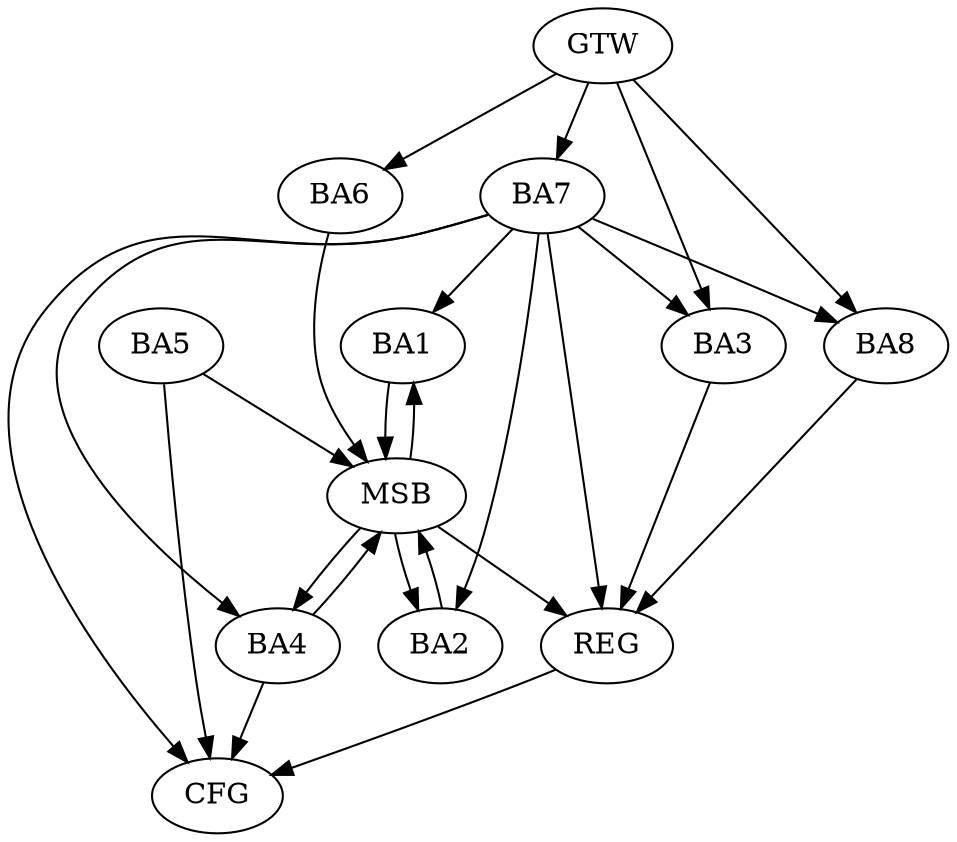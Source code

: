 strict digraph G {
  BA1 [ label="BA1" ];
  BA2 [ label="BA2" ];
  BA3 [ label="BA3" ];
  BA4 [ label="BA4" ];
  BA5 [ label="BA5" ];
  BA6 [ label="BA6" ];
  BA7 [ label="BA7" ];
  BA8 [ label="BA8" ];
  GTW [ label="GTW" ];
  REG [ label="REG" ];
  MSB [ label="MSB" ];
  CFG [ label="CFG" ];
  BA7 -> BA1;
  GTW -> BA3;
  GTW -> BA6;
  GTW -> BA7;
  GTW -> BA8;
  BA3 -> REG;
  BA7 -> REG;
  BA8 -> REG;
  BA1 -> MSB;
  MSB -> BA2;
  MSB -> REG;
  BA2 -> MSB;
  MSB -> BA1;
  BA4 -> MSB;
  BA5 -> MSB;
  BA6 -> MSB;
  MSB -> BA4;
  BA5 -> CFG;
  BA4 -> CFG;
  BA7 -> CFG;
  REG -> CFG;
  BA7 -> BA3;
  BA7 -> BA2;
  BA7 -> BA4;
  BA7 -> BA8;
}
